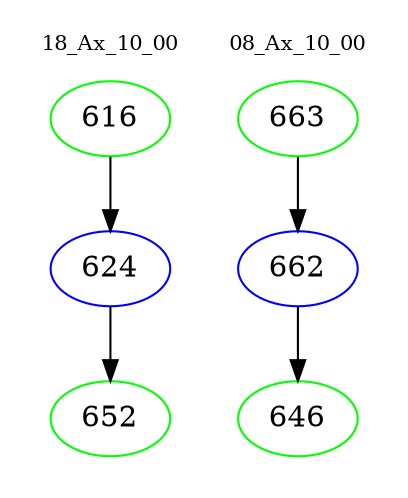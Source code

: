 digraph{
subgraph cluster_0 {
color = white
label = "18_Ax_10_00";
fontsize=10;
T0_616 [label="616", color="green"]
T0_616 -> T0_624 [color="black"]
T0_624 [label="624", color="blue"]
T0_624 -> T0_652 [color="black"]
T0_652 [label="652", color="green"]
}
subgraph cluster_1 {
color = white
label = "08_Ax_10_00";
fontsize=10;
T1_663 [label="663", color="green"]
T1_663 -> T1_662 [color="black"]
T1_662 [label="662", color="blue"]
T1_662 -> T1_646 [color="black"]
T1_646 [label="646", color="green"]
}
}
